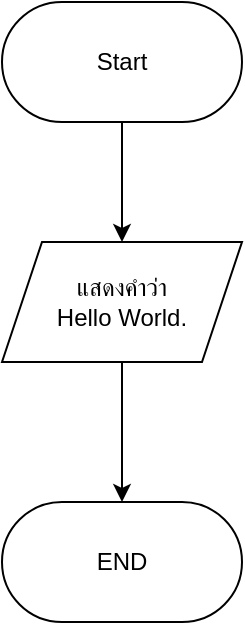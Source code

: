 <mxfile version="24.6.4" type="github">
  <diagram name="Page-1" id="eJqT3n-v7Vk5XTxZzeV9">
    <mxGraphModel dx="496" dy="269" grid="1" gridSize="10" guides="1" tooltips="1" connect="1" arrows="1" fold="1" page="1" pageScale="1" pageWidth="850" pageHeight="1100" math="0" shadow="0">
      <root>
        <mxCell id="0" />
        <mxCell id="1" parent="0" />
        <mxCell id="ReA_bQkMvY19tRENHVus-4" value="" style="edgeStyle=orthogonalEdgeStyle;rounded=0;orthogonalLoop=1;jettySize=auto;html=1;" edge="1" parent="1" source="ReA_bQkMvY19tRENHVus-1" target="ReA_bQkMvY19tRENHVus-2">
          <mxGeometry relative="1" as="geometry" />
        </mxCell>
        <mxCell id="ReA_bQkMvY19tRENHVus-1" value="Start" style="rounded=1;whiteSpace=wrap;html=1;arcSize=50;" vertex="1" parent="1">
          <mxGeometry x="365" y="140" width="120" height="60" as="geometry" />
        </mxCell>
        <mxCell id="ReA_bQkMvY19tRENHVus-5" value="" style="edgeStyle=orthogonalEdgeStyle;rounded=0;orthogonalLoop=1;jettySize=auto;html=1;" edge="1" parent="1" source="ReA_bQkMvY19tRENHVus-2" target="ReA_bQkMvY19tRENHVus-3">
          <mxGeometry relative="1" as="geometry" />
        </mxCell>
        <mxCell id="ReA_bQkMvY19tRENHVus-2" value="แสดงคำว่า&lt;div&gt;&lt;div&gt;Hello World.&lt;/div&gt;&lt;/div&gt;" style="shape=parallelogram;perimeter=parallelogramPerimeter;whiteSpace=wrap;html=1;fixedSize=1;" vertex="1" parent="1">
          <mxGeometry x="365" y="260" width="120" height="60" as="geometry" />
        </mxCell>
        <mxCell id="ReA_bQkMvY19tRENHVus-3" value="END" style="rounded=1;whiteSpace=wrap;html=1;arcSize=50;" vertex="1" parent="1">
          <mxGeometry x="365" y="390" width="120" height="60" as="geometry" />
        </mxCell>
      </root>
    </mxGraphModel>
  </diagram>
</mxfile>
